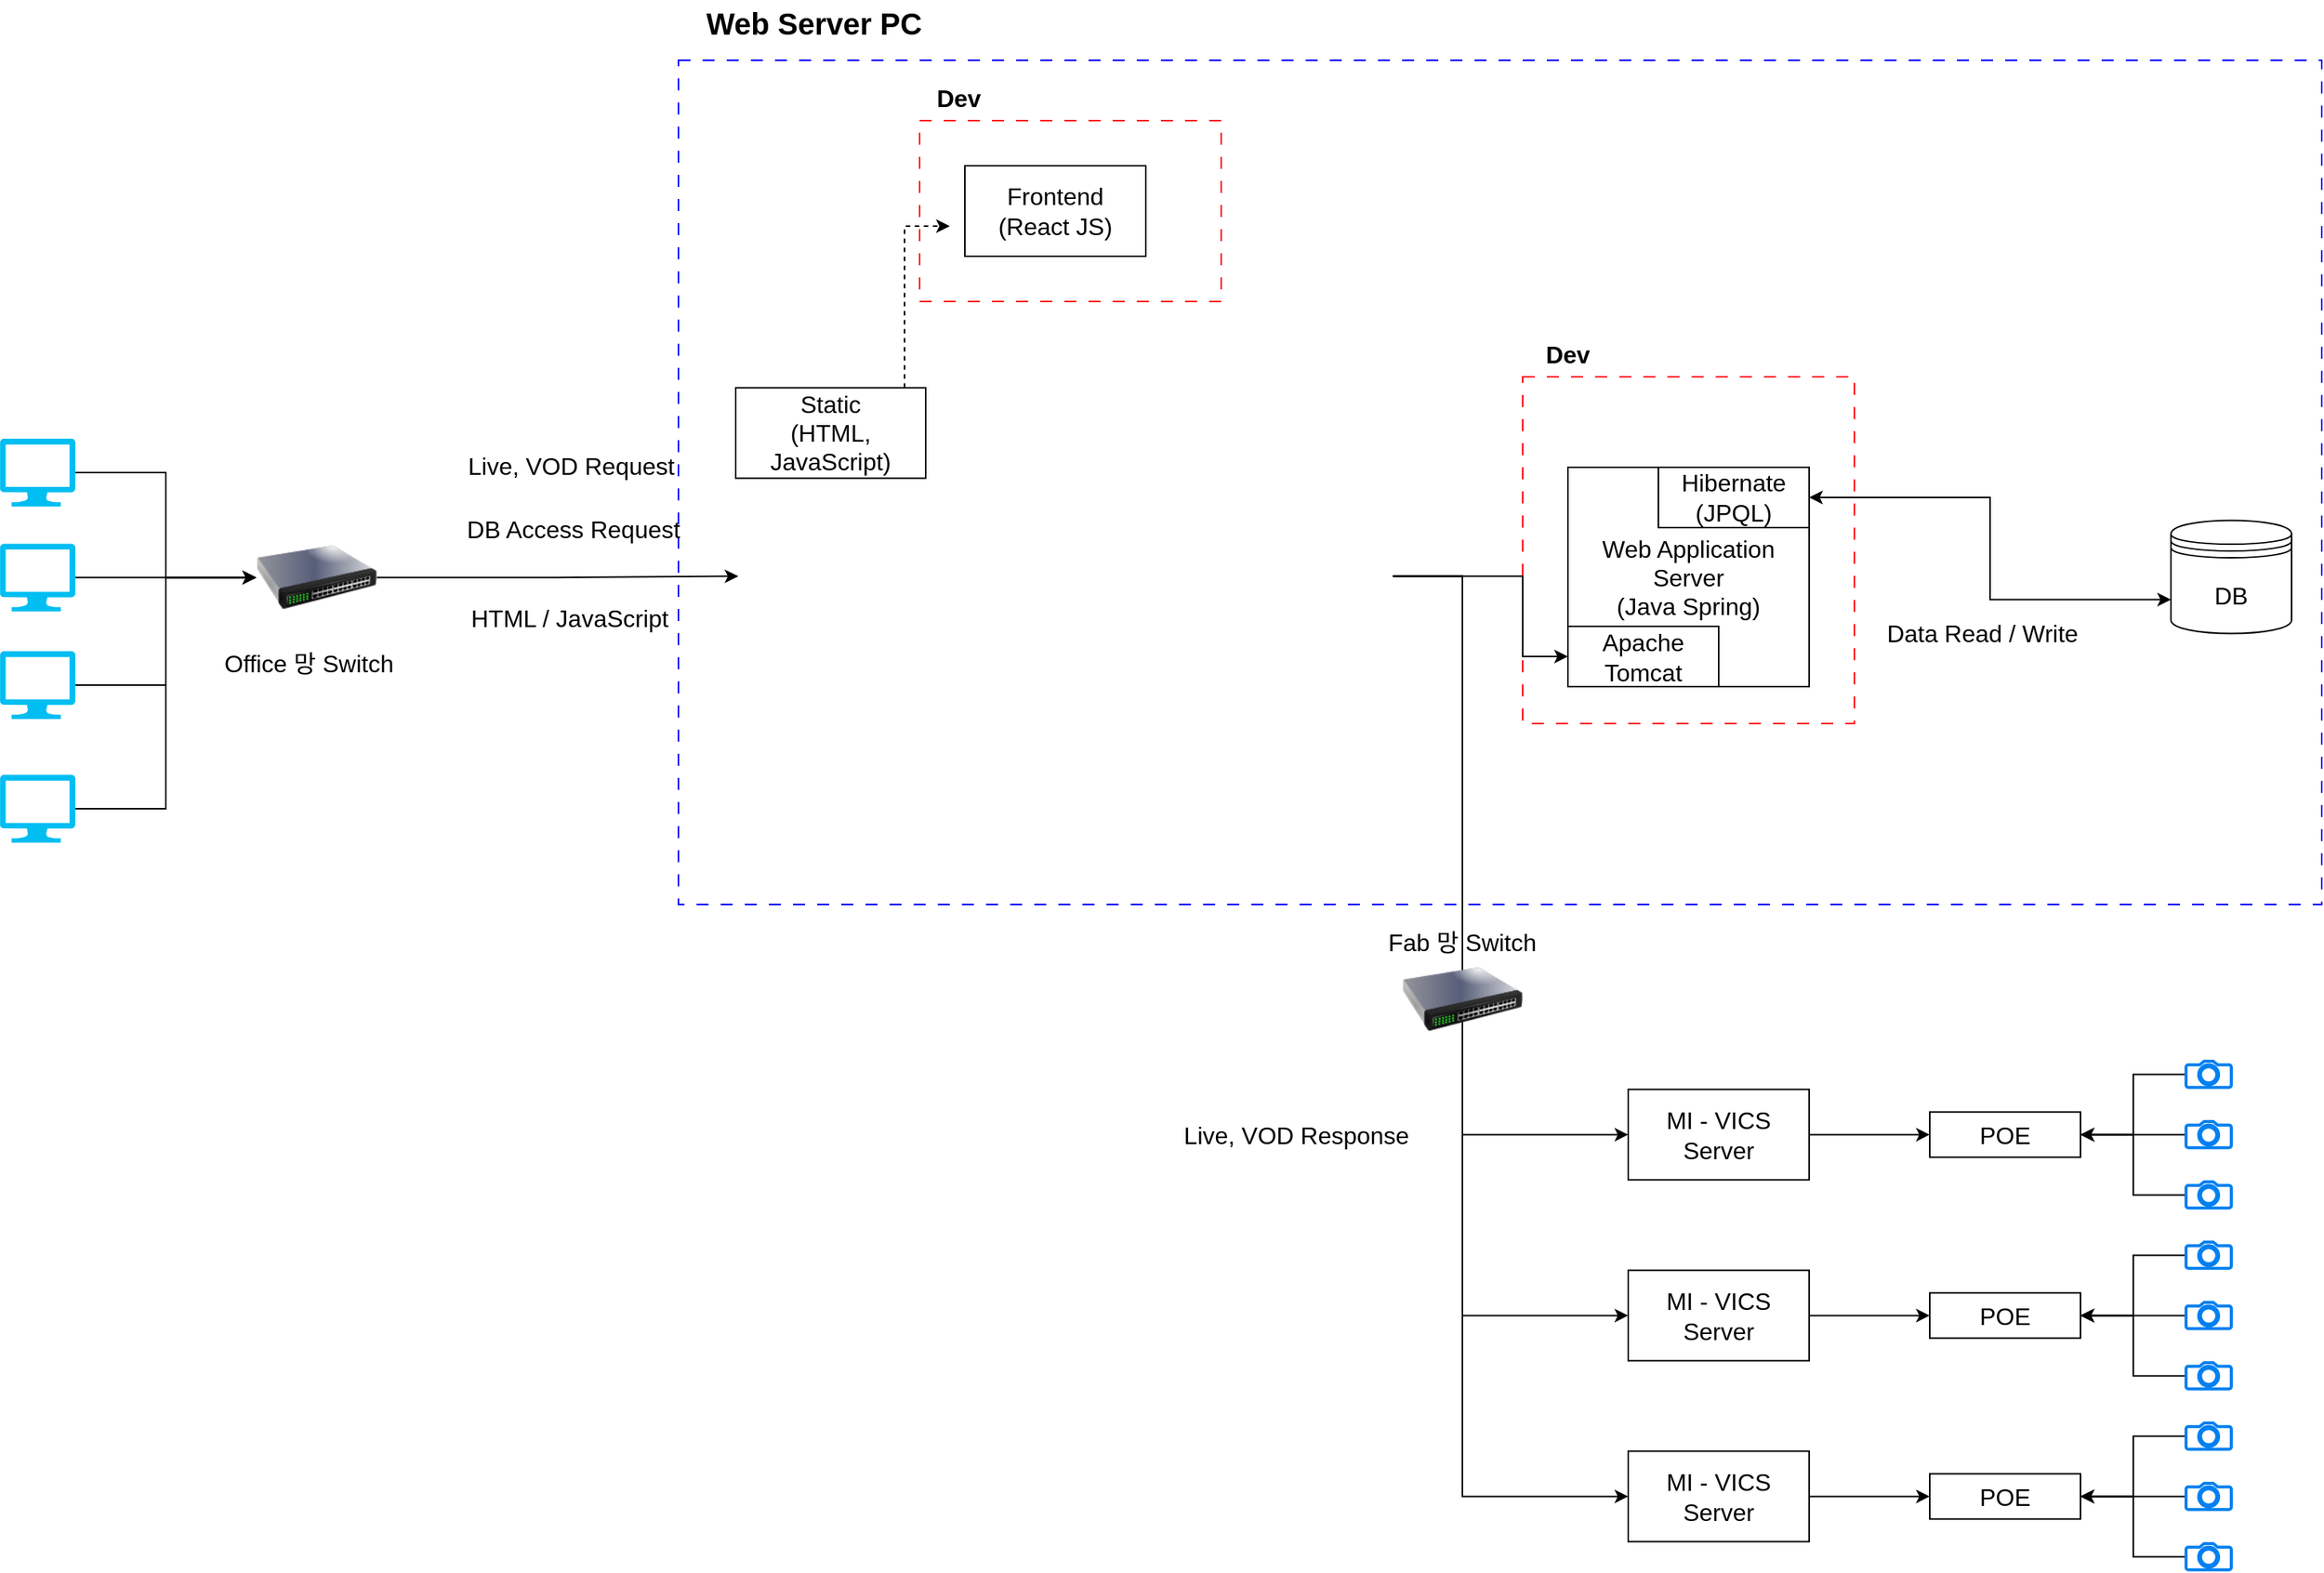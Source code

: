 <mxfile version="24.7.7">
  <diagram name="Page-1" id="5d7acffa-a066-3a61-03fe-96351882024d">
    <mxGraphModel dx="3149" dy="1916" grid="1" gridSize="10" guides="1" tooltips="1" connect="1" arrows="1" fold="1" page="1" pageScale="1" pageWidth="1100" pageHeight="850" background="#ffffff" math="0" shadow="0">
      <root>
        <mxCell id="0" />
        <mxCell id="1" parent="0" />
        <mxCell id="4sfNlxtwUgQUHQA9xHfZ-101" value="" style="rounded=0;whiteSpace=wrap;html=1;dashed=1;dashPattern=8 8;fillColor=none;strokeColor=#0000FF;" vertex="1" parent="1">
          <mxGeometry x="420" y="-60" width="1090" height="560" as="geometry" />
        </mxCell>
        <mxCell id="4sfNlxtwUgQUHQA9xHfZ-95" value="" style="rounded=0;whiteSpace=wrap;html=1;dashed=1;dashPattern=8 8;strokeColor=#FF030B;fillColor=none;fontSize=16;" vertex="1" parent="1">
          <mxGeometry x="980" y="150" width="220" height="230" as="geometry" />
        </mxCell>
        <mxCell id="4sfNlxtwUgQUHQA9xHfZ-85" style="edgeStyle=orthogonalEdgeStyle;rounded=0;orthogonalLoop=1;jettySize=auto;html=1;entryX=0;entryY=0.5;entryDx=0;entryDy=0;fontSize=16;" edge="1" parent="1" source="4sfNlxtwUgQUHQA9xHfZ-6" target="4sfNlxtwUgQUHQA9xHfZ-82">
          <mxGeometry relative="1" as="geometry" />
        </mxCell>
        <mxCell id="4sfNlxtwUgQUHQA9xHfZ-6" value="" style="verticalLabelPosition=bottom;html=1;verticalAlign=top;align=center;strokeColor=none;fillColor=#00BEF2;shape=mxgraph.azure.computer;pointerEvents=1;fontSize=16;" vertex="1" parent="1">
          <mxGeometry x="-30" y="191" width="50" height="45" as="geometry" />
        </mxCell>
        <mxCell id="4sfNlxtwUgQUHQA9xHfZ-86" style="edgeStyle=orthogonalEdgeStyle;rounded=0;orthogonalLoop=1;jettySize=auto;html=1;entryX=0;entryY=0.5;entryDx=0;entryDy=0;fontSize=16;" edge="1" parent="1" source="4sfNlxtwUgQUHQA9xHfZ-7" target="4sfNlxtwUgQUHQA9xHfZ-82">
          <mxGeometry relative="1" as="geometry" />
        </mxCell>
        <mxCell id="4sfNlxtwUgQUHQA9xHfZ-7" value="" style="verticalLabelPosition=bottom;html=1;verticalAlign=top;align=center;strokeColor=none;fillColor=#00BEF2;shape=mxgraph.azure.computer;pointerEvents=1;fontSize=16;" vertex="1" parent="1">
          <mxGeometry x="-30" y="260.63" width="50" height="45" as="geometry" />
        </mxCell>
        <mxCell id="4sfNlxtwUgQUHQA9xHfZ-87" style="edgeStyle=orthogonalEdgeStyle;rounded=0;orthogonalLoop=1;jettySize=auto;html=1;entryX=0;entryY=0.5;entryDx=0;entryDy=0;fontSize=16;" edge="1" parent="1" source="4sfNlxtwUgQUHQA9xHfZ-8" target="4sfNlxtwUgQUHQA9xHfZ-82">
          <mxGeometry relative="1" as="geometry" />
        </mxCell>
        <mxCell id="4sfNlxtwUgQUHQA9xHfZ-8" value="" style="verticalLabelPosition=bottom;html=1;verticalAlign=top;align=center;strokeColor=none;fillColor=#00BEF2;shape=mxgraph.azure.computer;pointerEvents=1;fontSize=16;" vertex="1" parent="1">
          <mxGeometry x="-30" y="332" width="50" height="45" as="geometry" />
        </mxCell>
        <mxCell id="4sfNlxtwUgQUHQA9xHfZ-46" style="edgeStyle=orthogonalEdgeStyle;rounded=0;orthogonalLoop=1;jettySize=auto;html=1;entryX=0;entryY=0.5;entryDx=0;entryDy=0;fontSize=16;" edge="1" parent="1" source="4sfNlxtwUgQUHQA9xHfZ-9" target="4sfNlxtwUgQUHQA9xHfZ-44">
          <mxGeometry relative="1" as="geometry">
            <Array as="points">
              <mxPoint x="940" y="282" />
              <mxPoint x="940" y="653" />
            </Array>
          </mxGeometry>
        </mxCell>
        <mxCell id="4sfNlxtwUgQUHQA9xHfZ-65" style="edgeStyle=orthogonalEdgeStyle;rounded=0;orthogonalLoop=1;jettySize=auto;html=1;entryX=0;entryY=0.5;entryDx=0;entryDy=0;fontSize=16;" edge="1" parent="1" source="4sfNlxtwUgQUHQA9xHfZ-9" target="4sfNlxtwUgQUHQA9xHfZ-55">
          <mxGeometry relative="1" as="geometry">
            <Array as="points">
              <mxPoint x="940" y="282" />
              <mxPoint x="940" y="773" />
            </Array>
          </mxGeometry>
        </mxCell>
        <mxCell id="4sfNlxtwUgQUHQA9xHfZ-66" style="edgeStyle=orthogonalEdgeStyle;rounded=0;orthogonalLoop=1;jettySize=auto;html=1;entryX=0;entryY=0.5;entryDx=0;entryDy=0;fontSize=16;" edge="1" parent="1" source="4sfNlxtwUgQUHQA9xHfZ-9" target="4sfNlxtwUgQUHQA9xHfZ-64">
          <mxGeometry relative="1" as="geometry">
            <Array as="points">
              <mxPoint x="940" y="282" />
              <mxPoint x="940" y="893" />
            </Array>
          </mxGeometry>
        </mxCell>
        <mxCell id="4sfNlxtwUgQUHQA9xHfZ-72" style="edgeStyle=orthogonalEdgeStyle;rounded=0;orthogonalLoop=1;jettySize=auto;html=1;entryX=0;entryY=0.5;entryDx=0;entryDy=0;fontSize=16;" edge="1" parent="1" source="4sfNlxtwUgQUHQA9xHfZ-9" target="4sfNlxtwUgQUHQA9xHfZ-71">
          <mxGeometry relative="1" as="geometry">
            <Array as="points">
              <mxPoint x="980" y="282" />
              <mxPoint x="980" y="336" />
            </Array>
          </mxGeometry>
        </mxCell>
        <mxCell id="4sfNlxtwUgQUHQA9xHfZ-9" value="" style="shape=image;verticalLabelPosition=bottom;labelBackgroundColor=default;verticalAlign=top;aspect=fixed;imageAspect=0;image=https://blog.kakaocdn.net/dn/k9XzT/btqCMnyJfA4/BOB5x2OnIXDpGPCepCS141/img.png;fontSize=16;" vertex="1" parent="1">
          <mxGeometry x="459.76" y="157.25" width="434.15" height="250" as="geometry" />
        </mxCell>
        <mxCell id="4sfNlxtwUgQUHQA9xHfZ-15" value="" style="shape=image;verticalLabelPosition=bottom;labelBackgroundColor=default;verticalAlign=top;aspect=fixed;imageAspect=0;image=https://d1.awsstatic.com/acs/characters/Logos/Docker-Logo_Horizontel_279x131.b8a5c41e56b77706656d61080f6a0217a3ba356d.png;fontSize=16;" vertex="1" parent="1">
          <mxGeometry x="459.75" y="100" width="106.49" height="50" as="geometry" />
        </mxCell>
        <mxCell id="4sfNlxtwUgQUHQA9xHfZ-16" value="DB" style="shape=datastore;whiteSpace=wrap;html=1;fontSize=16;" vertex="1" parent="1">
          <mxGeometry x="1410" y="245.25" width="80" height="75" as="geometry" />
        </mxCell>
        <mxCell id="4sfNlxtwUgQUHQA9xHfZ-18" value="" style="shape=image;verticalLabelPosition=bottom;labelBackgroundColor=default;verticalAlign=top;aspect=fixed;imageAspect=0;image=https://d1.awsstatic.com/acs/characters/Logos/Docker-Logo_Horizontel_279x131.b8a5c41e56b77706656d61080f6a0217a3ba356d.png;fontSize=16;" vertex="1" parent="1">
          <mxGeometry x="1396.76" y="187.5" width="106.49" height="50" as="geometry" />
        </mxCell>
        <mxCell id="4sfNlxtwUgQUHQA9xHfZ-19" value="Web Application Server&lt;br style=&quot;font-size: 16px;&quot;&gt;(Java Spring)" style="rounded=0;whiteSpace=wrap;html=1;fontSize=16;" vertex="1" parent="1">
          <mxGeometry x="1010" y="210" width="160" height="145.5" as="geometry" />
        </mxCell>
        <mxCell id="4sfNlxtwUgQUHQA9xHfZ-20" value="" style="shape=image;verticalLabelPosition=bottom;labelBackgroundColor=default;verticalAlign=top;aspect=fixed;imageAspect=0;image=https://d1.awsstatic.com/acs/characters/Logos/Docker-Logo_Horizontel_279x131.b8a5c41e56b77706656d61080f6a0217a3ba356d.png;fontSize=16;" vertex="1" parent="1">
          <mxGeometry x="1010" y="150" width="106.49" height="50" as="geometry" />
        </mxCell>
        <mxCell id="4sfNlxtwUgQUHQA9xHfZ-22" value="Data Read / Write" style="text;html=1;align=center;verticalAlign=middle;whiteSpace=wrap;rounded=0;fontSize=16;" vertex="1" parent="1">
          <mxGeometry x="1220" y="304.63" width="130" height="30" as="geometry" />
        </mxCell>
        <mxCell id="4sfNlxtwUgQUHQA9xHfZ-78" style="edgeStyle=orthogonalEdgeStyle;rounded=0;orthogonalLoop=1;jettySize=auto;html=1;dashed=1;fontSize=16;" edge="1" parent="1" source="4sfNlxtwUgQUHQA9xHfZ-25">
          <mxGeometry relative="1" as="geometry">
            <mxPoint x="600" y="50" as="targetPoint" />
            <Array as="points">
              <mxPoint x="570" y="50" />
            </Array>
          </mxGeometry>
        </mxCell>
        <mxCell id="4sfNlxtwUgQUHQA9xHfZ-25" value="Static&lt;br style=&quot;font-size: 16px;&quot;&gt;(HTML, JavaScript)" style="rounded=0;whiteSpace=wrap;html=1;fontSize=16;" vertex="1" parent="1">
          <mxGeometry x="458" y="157.25" width="126" height="60" as="geometry" />
        </mxCell>
        <mxCell id="4sfNlxtwUgQUHQA9xHfZ-40" style="edgeStyle=orthogonalEdgeStyle;rounded=0;orthogonalLoop=1;jettySize=auto;html=1;entryX=1;entryY=0.5;entryDx=0;entryDy=0;fontSize=16;" edge="1" parent="1" source="4sfNlxtwUgQUHQA9xHfZ-36" target="4sfNlxtwUgQUHQA9xHfZ-39">
          <mxGeometry relative="1" as="geometry" />
        </mxCell>
        <mxCell id="4sfNlxtwUgQUHQA9xHfZ-36" value="" style="html=1;verticalLabelPosition=bottom;align=center;labelBackgroundColor=#ffffff;verticalAlign=top;strokeWidth=2;strokeColor=#0080F0;shadow=0;dashed=0;shape=mxgraph.ios7.icons.camera;fontSize=16;" vertex="1" parent="1">
          <mxGeometry x="1420" y="604" width="30" height="17.4" as="geometry" />
        </mxCell>
        <mxCell id="4sfNlxtwUgQUHQA9xHfZ-41" style="edgeStyle=orthogonalEdgeStyle;rounded=0;orthogonalLoop=1;jettySize=auto;html=1;entryX=1;entryY=0.5;entryDx=0;entryDy=0;fontSize=16;" edge="1" parent="1" source="4sfNlxtwUgQUHQA9xHfZ-37" target="4sfNlxtwUgQUHQA9xHfZ-39">
          <mxGeometry relative="1" as="geometry" />
        </mxCell>
        <mxCell id="4sfNlxtwUgQUHQA9xHfZ-37" value="" style="html=1;verticalLabelPosition=bottom;align=center;labelBackgroundColor=#ffffff;verticalAlign=top;strokeWidth=2;strokeColor=#0080F0;shadow=0;dashed=0;shape=mxgraph.ios7.icons.camera;fontSize=16;" vertex="1" parent="1">
          <mxGeometry x="1420" y="644" width="30" height="17.4" as="geometry" />
        </mxCell>
        <mxCell id="4sfNlxtwUgQUHQA9xHfZ-42" style="edgeStyle=orthogonalEdgeStyle;rounded=0;orthogonalLoop=1;jettySize=auto;html=1;entryX=1;entryY=0.5;entryDx=0;entryDy=0;fontSize=16;" edge="1" parent="1" source="4sfNlxtwUgQUHQA9xHfZ-38" target="4sfNlxtwUgQUHQA9xHfZ-39">
          <mxGeometry relative="1" as="geometry" />
        </mxCell>
        <mxCell id="4sfNlxtwUgQUHQA9xHfZ-38" value="" style="html=1;verticalLabelPosition=bottom;align=center;labelBackgroundColor=#ffffff;verticalAlign=top;strokeWidth=2;strokeColor=#0080F0;shadow=0;dashed=0;shape=mxgraph.ios7.icons.camera;fontSize=16;" vertex="1" parent="1">
          <mxGeometry x="1420" y="684" width="30" height="17.4" as="geometry" />
        </mxCell>
        <mxCell id="4sfNlxtwUgQUHQA9xHfZ-39" value="POE" style="rounded=0;whiteSpace=wrap;html=1;fontSize=16;" vertex="1" parent="1">
          <mxGeometry x="1250" y="637.7" width="100" height="30" as="geometry" />
        </mxCell>
        <mxCell id="4sfNlxtwUgQUHQA9xHfZ-45" style="edgeStyle=orthogonalEdgeStyle;rounded=0;orthogonalLoop=1;jettySize=auto;html=1;entryX=0;entryY=0.5;entryDx=0;entryDy=0;fontSize=16;" edge="1" parent="1" source="4sfNlxtwUgQUHQA9xHfZ-44" target="4sfNlxtwUgQUHQA9xHfZ-39">
          <mxGeometry relative="1" as="geometry" />
        </mxCell>
        <mxCell id="4sfNlxtwUgQUHQA9xHfZ-44" value="MI - VICS&lt;br style=&quot;font-size: 16px;&quot;&gt;Server" style="rounded=0;whiteSpace=wrap;html=1;fontSize=16;" vertex="1" parent="1">
          <mxGeometry x="1050" y="622.7" width="120" height="60" as="geometry" />
        </mxCell>
        <mxCell id="4sfNlxtwUgQUHQA9xHfZ-47" style="edgeStyle=orthogonalEdgeStyle;rounded=0;orthogonalLoop=1;jettySize=auto;html=1;entryX=1;entryY=0.5;entryDx=0;entryDy=0;fontSize=16;" edge="1" parent="1" source="4sfNlxtwUgQUHQA9xHfZ-48" target="4sfNlxtwUgQUHQA9xHfZ-53">
          <mxGeometry relative="1" as="geometry" />
        </mxCell>
        <mxCell id="4sfNlxtwUgQUHQA9xHfZ-48" value="" style="html=1;verticalLabelPosition=bottom;align=center;labelBackgroundColor=#ffffff;verticalAlign=top;strokeWidth=2;strokeColor=#0080F0;shadow=0;dashed=0;shape=mxgraph.ios7.icons.camera;fontSize=16;" vertex="1" parent="1">
          <mxGeometry x="1420" y="724" width="30" height="17.4" as="geometry" />
        </mxCell>
        <mxCell id="4sfNlxtwUgQUHQA9xHfZ-49" style="edgeStyle=orthogonalEdgeStyle;rounded=0;orthogonalLoop=1;jettySize=auto;html=1;entryX=1;entryY=0.5;entryDx=0;entryDy=0;fontSize=16;" edge="1" parent="1" source="4sfNlxtwUgQUHQA9xHfZ-50" target="4sfNlxtwUgQUHQA9xHfZ-53">
          <mxGeometry relative="1" as="geometry" />
        </mxCell>
        <mxCell id="4sfNlxtwUgQUHQA9xHfZ-50" value="" style="html=1;verticalLabelPosition=bottom;align=center;labelBackgroundColor=#ffffff;verticalAlign=top;strokeWidth=2;strokeColor=#0080F0;shadow=0;dashed=0;shape=mxgraph.ios7.icons.camera;fontSize=16;" vertex="1" parent="1">
          <mxGeometry x="1420" y="764" width="30" height="17.4" as="geometry" />
        </mxCell>
        <mxCell id="4sfNlxtwUgQUHQA9xHfZ-51" style="edgeStyle=orthogonalEdgeStyle;rounded=0;orthogonalLoop=1;jettySize=auto;html=1;entryX=1;entryY=0.5;entryDx=0;entryDy=0;fontSize=16;" edge="1" parent="1" source="4sfNlxtwUgQUHQA9xHfZ-52" target="4sfNlxtwUgQUHQA9xHfZ-53">
          <mxGeometry relative="1" as="geometry" />
        </mxCell>
        <mxCell id="4sfNlxtwUgQUHQA9xHfZ-52" value="" style="html=1;verticalLabelPosition=bottom;align=center;labelBackgroundColor=#ffffff;verticalAlign=top;strokeWidth=2;strokeColor=#0080F0;shadow=0;dashed=0;shape=mxgraph.ios7.icons.camera;fontSize=16;" vertex="1" parent="1">
          <mxGeometry x="1420" y="804" width="30" height="17.4" as="geometry" />
        </mxCell>
        <mxCell id="4sfNlxtwUgQUHQA9xHfZ-53" value="POE" style="rounded=0;whiteSpace=wrap;html=1;fontSize=16;" vertex="1" parent="1">
          <mxGeometry x="1250" y="757.7" width="100" height="30" as="geometry" />
        </mxCell>
        <mxCell id="4sfNlxtwUgQUHQA9xHfZ-54" style="edgeStyle=orthogonalEdgeStyle;rounded=0;orthogonalLoop=1;jettySize=auto;html=1;entryX=0;entryY=0.5;entryDx=0;entryDy=0;fontSize=16;" edge="1" parent="1" source="4sfNlxtwUgQUHQA9xHfZ-55" target="4sfNlxtwUgQUHQA9xHfZ-53">
          <mxGeometry relative="1" as="geometry" />
        </mxCell>
        <mxCell id="4sfNlxtwUgQUHQA9xHfZ-55" value="MI - VICS&lt;br style=&quot;font-size: 16px;&quot;&gt;Server" style="rounded=0;whiteSpace=wrap;html=1;fontSize=16;" vertex="1" parent="1">
          <mxGeometry x="1050" y="742.7" width="120" height="60" as="geometry" />
        </mxCell>
        <mxCell id="4sfNlxtwUgQUHQA9xHfZ-56" style="edgeStyle=orthogonalEdgeStyle;rounded=0;orthogonalLoop=1;jettySize=auto;html=1;entryX=1;entryY=0.5;entryDx=0;entryDy=0;fontSize=16;" edge="1" parent="1" source="4sfNlxtwUgQUHQA9xHfZ-57" target="4sfNlxtwUgQUHQA9xHfZ-62">
          <mxGeometry relative="1" as="geometry" />
        </mxCell>
        <mxCell id="4sfNlxtwUgQUHQA9xHfZ-57" value="" style="html=1;verticalLabelPosition=bottom;align=center;labelBackgroundColor=#ffffff;verticalAlign=top;strokeWidth=2;strokeColor=#0080F0;shadow=0;dashed=0;shape=mxgraph.ios7.icons.camera;fontSize=16;" vertex="1" parent="1">
          <mxGeometry x="1420" y="844" width="30" height="17.4" as="geometry" />
        </mxCell>
        <mxCell id="4sfNlxtwUgQUHQA9xHfZ-58" style="edgeStyle=orthogonalEdgeStyle;rounded=0;orthogonalLoop=1;jettySize=auto;html=1;entryX=1;entryY=0.5;entryDx=0;entryDy=0;fontSize=16;" edge="1" parent="1" source="4sfNlxtwUgQUHQA9xHfZ-59" target="4sfNlxtwUgQUHQA9xHfZ-62">
          <mxGeometry relative="1" as="geometry" />
        </mxCell>
        <mxCell id="4sfNlxtwUgQUHQA9xHfZ-59" value="" style="html=1;verticalLabelPosition=bottom;align=center;labelBackgroundColor=#ffffff;verticalAlign=top;strokeWidth=2;strokeColor=#0080F0;shadow=0;dashed=0;shape=mxgraph.ios7.icons.camera;fontSize=16;" vertex="1" parent="1">
          <mxGeometry x="1420" y="884" width="30" height="17.4" as="geometry" />
        </mxCell>
        <mxCell id="4sfNlxtwUgQUHQA9xHfZ-60" style="edgeStyle=orthogonalEdgeStyle;rounded=0;orthogonalLoop=1;jettySize=auto;html=1;entryX=1;entryY=0.5;entryDx=0;entryDy=0;fontSize=16;" edge="1" parent="1" source="4sfNlxtwUgQUHQA9xHfZ-61" target="4sfNlxtwUgQUHQA9xHfZ-62">
          <mxGeometry relative="1" as="geometry" />
        </mxCell>
        <mxCell id="4sfNlxtwUgQUHQA9xHfZ-61" value="" style="html=1;verticalLabelPosition=bottom;align=center;labelBackgroundColor=#ffffff;verticalAlign=top;strokeWidth=2;strokeColor=#0080F0;shadow=0;dashed=0;shape=mxgraph.ios7.icons.camera;fontSize=16;" vertex="1" parent="1">
          <mxGeometry x="1420" y="924" width="30" height="17.4" as="geometry" />
        </mxCell>
        <mxCell id="4sfNlxtwUgQUHQA9xHfZ-62" value="POE" style="rounded=0;whiteSpace=wrap;html=1;fontSize=16;" vertex="1" parent="1">
          <mxGeometry x="1250" y="877.7" width="100" height="30" as="geometry" />
        </mxCell>
        <mxCell id="4sfNlxtwUgQUHQA9xHfZ-63" style="edgeStyle=orthogonalEdgeStyle;rounded=0;orthogonalLoop=1;jettySize=auto;html=1;entryX=0;entryY=0.5;entryDx=0;entryDy=0;fontSize=16;" edge="1" parent="1" source="4sfNlxtwUgQUHQA9xHfZ-64" target="4sfNlxtwUgQUHQA9xHfZ-62">
          <mxGeometry relative="1" as="geometry" />
        </mxCell>
        <mxCell id="4sfNlxtwUgQUHQA9xHfZ-64" value="MI - VICS&lt;br style=&quot;font-size: 16px;&quot;&gt;Server" style="rounded=0;whiteSpace=wrap;html=1;fontSize=16;" vertex="1" parent="1">
          <mxGeometry x="1050" y="862.7" width="120" height="60" as="geometry" />
        </mxCell>
        <mxCell id="4sfNlxtwUgQUHQA9xHfZ-67" value="Live, VOD Response" style="text;html=1;align=center;verticalAlign=middle;whiteSpace=wrap;rounded=0;fontSize=16;" vertex="1" parent="1">
          <mxGeometry x="720" y="624.55" width="220" height="56.3" as="geometry" />
        </mxCell>
        <mxCell id="4sfNlxtwUgQUHQA9xHfZ-69" style="edgeStyle=orthogonalEdgeStyle;rounded=0;orthogonalLoop=1;jettySize=auto;html=1;entryX=0;entryY=0.7;entryDx=0;entryDy=0;startArrow=classic;startFill=1;fontSize=16;" edge="1" parent="1" source="4sfNlxtwUgQUHQA9xHfZ-68" target="4sfNlxtwUgQUHQA9xHfZ-16">
          <mxGeometry relative="1" as="geometry" />
        </mxCell>
        <mxCell id="4sfNlxtwUgQUHQA9xHfZ-68" value="Hibernate&lt;div style=&quot;font-size: 16px;&quot;&gt;(JPQL)&lt;/div&gt;" style="rounded=0;whiteSpace=wrap;html=1;fontSize=16;" vertex="1" parent="1">
          <mxGeometry x="1070" y="210" width="100" height="40" as="geometry" />
        </mxCell>
        <mxCell id="4sfNlxtwUgQUHQA9xHfZ-71" value="Apache&lt;br style=&quot;font-size: 16px;&quot;&gt;Tomcat" style="rounded=0;whiteSpace=wrap;html=1;fontSize=16;" vertex="1" parent="1">
          <mxGeometry x="1010" y="315.5" width="100" height="40" as="geometry" />
        </mxCell>
        <mxCell id="4sfNlxtwUgQUHQA9xHfZ-74" value="HTML / JavaScript" style="text;html=1;align=center;verticalAlign=middle;whiteSpace=wrap;rounded=0;fontSize=16;" vertex="1" parent="1">
          <mxGeometry x="267.5" y="294.5" width="160" height="30" as="geometry" />
        </mxCell>
        <mxCell id="4sfNlxtwUgQUHQA9xHfZ-75" value="DB Access Request" style="text;html=1;align=center;verticalAlign=middle;whiteSpace=wrap;rounded=0;fontSize=16;" vertex="1" parent="1">
          <mxGeometry x="272.5" y="236" width="155" height="30" as="geometry" />
        </mxCell>
        <mxCell id="4sfNlxtwUgQUHQA9xHfZ-89" style="edgeStyle=orthogonalEdgeStyle;rounded=0;orthogonalLoop=1;jettySize=auto;html=1;entryX=0;entryY=0.5;entryDx=0;entryDy=0;fontSize=16;" edge="1" parent="1" source="4sfNlxtwUgQUHQA9xHfZ-82" target="4sfNlxtwUgQUHQA9xHfZ-9">
          <mxGeometry relative="1" as="geometry">
            <Array as="points">
              <mxPoint x="340" y="284" />
              <mxPoint x="340" y="282" />
            </Array>
          </mxGeometry>
        </mxCell>
        <mxCell id="4sfNlxtwUgQUHQA9xHfZ-82" value="" style="image;html=1;image=img/lib/clip_art/networking/Switch_128x128.png;fontSize=16;" vertex="1" parent="1">
          <mxGeometry x="140" y="243.13" width="80" height="80" as="geometry" />
        </mxCell>
        <mxCell id="4sfNlxtwUgQUHQA9xHfZ-88" style="edgeStyle=orthogonalEdgeStyle;rounded=0;orthogonalLoop=1;jettySize=auto;html=1;entryX=0;entryY=0.5;entryDx=0;entryDy=0;fontSize=16;" edge="1" parent="1" source="4sfNlxtwUgQUHQA9xHfZ-84" target="4sfNlxtwUgQUHQA9xHfZ-82">
          <mxGeometry relative="1" as="geometry" />
        </mxCell>
        <mxCell id="4sfNlxtwUgQUHQA9xHfZ-84" value="" style="verticalLabelPosition=bottom;html=1;verticalAlign=top;align=center;strokeColor=none;fillColor=#00BEF2;shape=mxgraph.azure.computer;pointerEvents=1;fontSize=16;" vertex="1" parent="1">
          <mxGeometry x="-30" y="414" width="50" height="45" as="geometry" />
        </mxCell>
        <mxCell id="4sfNlxtwUgQUHQA9xHfZ-90" value="" style="image;html=1;image=img/lib/clip_art/networking/Switch_128x128.png;fontSize=16;" vertex="1" parent="1">
          <mxGeometry x="900" y="523" width="80" height="80" as="geometry" />
        </mxCell>
        <mxCell id="4sfNlxtwUgQUHQA9xHfZ-91" value="Office 망 Switch" style="text;html=1;align=center;verticalAlign=middle;whiteSpace=wrap;rounded=0;fontSize=16;" vertex="1" parent="1">
          <mxGeometry x="110" y="324.5" width="130" height="30" as="geometry" />
        </mxCell>
        <mxCell id="4sfNlxtwUgQUHQA9xHfZ-92" value="Fab 망 Switch" style="text;html=1;align=center;verticalAlign=middle;whiteSpace=wrap;rounded=0;fontSize=16;" vertex="1" parent="1">
          <mxGeometry x="880" y="510" width="120" height="30" as="geometry" />
        </mxCell>
        <mxCell id="4sfNlxtwUgQUHQA9xHfZ-93" value="Frontend&lt;div style=&quot;font-size: 16px;&quot;&gt;(React JS)&lt;/div&gt;" style="rounded=0;whiteSpace=wrap;html=1;fontSize=16;" vertex="1" parent="1">
          <mxGeometry x="610" y="10" width="120" height="60" as="geometry" />
        </mxCell>
        <mxCell id="4sfNlxtwUgQUHQA9xHfZ-96" value="" style="rounded=0;whiteSpace=wrap;html=1;dashed=1;dashPattern=8 8;strokeColor=#FF030B;fillColor=none;fontSize=16;" vertex="1" parent="1">
          <mxGeometry x="580" y="-20" width="200" height="120" as="geometry" />
        </mxCell>
        <mxCell id="4sfNlxtwUgQUHQA9xHfZ-97" value="&lt;b style=&quot;font-size: 16px;&quot;&gt;Dev&lt;/b&gt;" style="text;html=1;align=center;verticalAlign=middle;whiteSpace=wrap;rounded=0;fontSize=16;" vertex="1" parent="1">
          <mxGeometry x="576" y="-50" width="60" height="30" as="geometry" />
        </mxCell>
        <mxCell id="4sfNlxtwUgQUHQA9xHfZ-98" value="&lt;b style=&quot;font-size: 16px;&quot;&gt;Dev&lt;/b&gt;" style="text;html=1;align=center;verticalAlign=middle;whiteSpace=wrap;rounded=0;fontSize=16;" vertex="1" parent="1">
          <mxGeometry x="980" y="120" width="60" height="30" as="geometry" />
        </mxCell>
        <mxCell id="4sfNlxtwUgQUHQA9xHfZ-100" value="Live, VOD Request" style="text;html=1;align=center;verticalAlign=middle;whiteSpace=wrap;rounded=0;fontSize=16;" vertex="1" parent="1">
          <mxGeometry x="279" y="180.7" width="140" height="56.3" as="geometry" />
        </mxCell>
        <mxCell id="4sfNlxtwUgQUHQA9xHfZ-102" value="&lt;font style=&quot;font-size: 20px;&quot;&gt;Web Server PC&lt;/font&gt;" style="text;html=1;align=center;verticalAlign=middle;whiteSpace=wrap;rounded=0;fontStyle=1;fontSize=20;" vertex="1" parent="1">
          <mxGeometry x="420" y="-100" width="180" height="30" as="geometry" />
        </mxCell>
      </root>
    </mxGraphModel>
  </diagram>
</mxfile>
